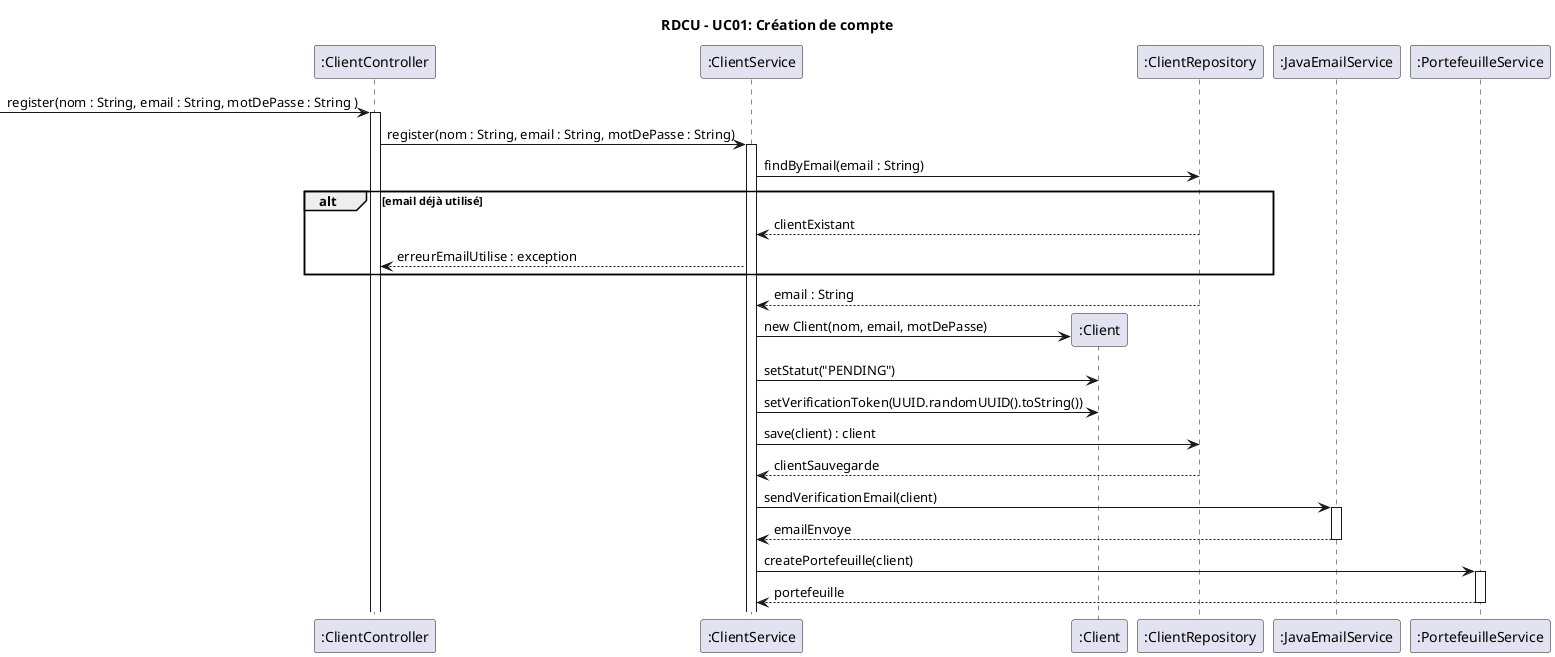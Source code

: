 @startuml rdcu_uc01_creation_compte
title RDCU - UC01: Création de compte


participant ":ClientController" as Controller
participant ":ClientService" as Service
participant ":Client" as ClientEntity
participant ":ClientRepository" as Repository
participant ":JavaEmailService" as JavaEmailService
participant ":PortefeuilleService" as PortefeuilleService


 -> Controller : register(nom : String, email : String, motDePasse : String )
activate Controller

Controller -> Service : register(nom : String, email : String, motDePasse : String)
activate Service

Service -> Repository : findByEmail(email : String)

alt email déjà utilisé
    Repository --> Service : clientExistant
    Service --> Controller : erreurEmailUtilise : exception
end
Repository --> Service : email : String 

Service -> ClientEntity ** : new Client(nom, email, motDePasse)
Service -> ClientEntity : setStatut("PENDING")
Service -> ClientEntity : setVerificationToken(UUID.randomUUID().toString())

Service -> Repository : save(client) : client
Repository --> Service : clientSauvegarde

Service -> JavaEmailService : sendVerificationEmail(client)
activate JavaEmailService
JavaEmailService --> Service : emailEnvoye
deactivate JavaEmailService

Service -> PortefeuilleService : createPortefeuille(client)
activate PortefeuilleService
PortefeuilleService --> Service : portefeuille
deactivate PortefeuilleService

@enduml